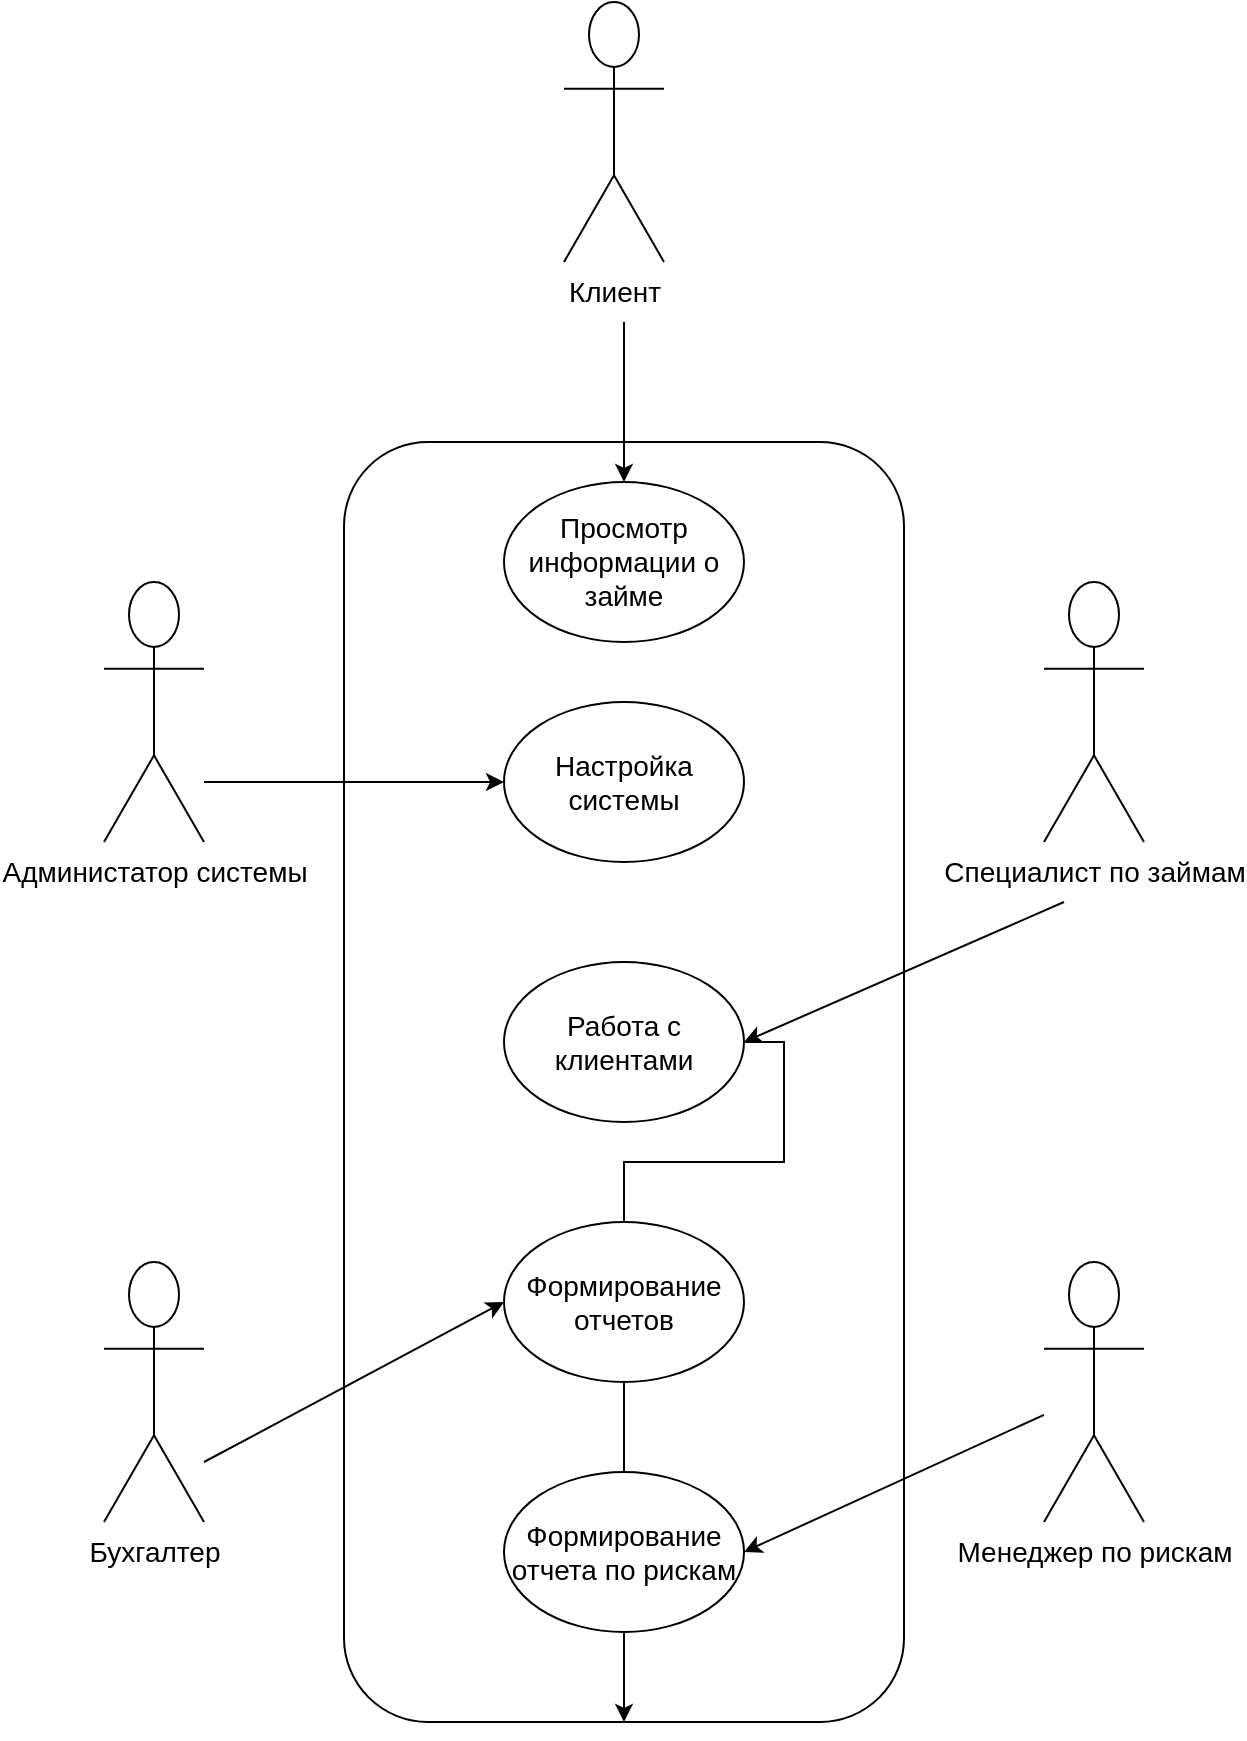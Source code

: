 <mxfile version="25.0.2">
  <diagram name="Страница — 1" id="zKRA6_4BBeHPuZL25scM">
    <mxGraphModel dx="1434" dy="844" grid="1" gridSize="10" guides="1" tooltips="1" connect="1" arrows="1" fold="1" page="1" pageScale="1" pageWidth="1000" pageHeight="700" math="0" shadow="0">
      <root>
        <mxCell id="0" />
        <mxCell id="1" parent="0" />
        <mxCell id="M6oTNt7At_c0tSbvD8fa-1" value="&lt;font style=&quot;font-size: 14px;&quot;&gt;Администатор системы&lt;/font&gt;" style="shape=umlActor;verticalLabelPosition=bottom;verticalAlign=top;html=1;outlineConnect=0;" vertex="1" parent="1">
          <mxGeometry x="240" y="340" width="50" height="130" as="geometry" />
        </mxCell>
        <mxCell id="M6oTNt7At_c0tSbvD8fa-4" value="&lt;span style=&quot;font-size: 14px;&quot;&gt;Специалист по займам&lt;/span&gt;" style="shape=umlActor;verticalLabelPosition=bottom;verticalAlign=top;html=1;outlineConnect=0;" vertex="1" parent="1">
          <mxGeometry x="710" y="340" width="50" height="130" as="geometry" />
        </mxCell>
        <mxCell id="M6oTNt7At_c0tSbvD8fa-5" value="&lt;font style=&quot;font-size: 14px;&quot;&gt;Бухгалтер&lt;/font&gt;" style="shape=umlActor;verticalLabelPosition=bottom;verticalAlign=top;html=1;outlineConnect=0;" vertex="1" parent="1">
          <mxGeometry x="240" y="680" width="50" height="130" as="geometry" />
        </mxCell>
        <mxCell id="M6oTNt7At_c0tSbvD8fa-8" value="&lt;span style=&quot;font-size: 14px;&quot;&gt;Менеджер по рискам&lt;/span&gt;" style="shape=umlActor;verticalLabelPosition=bottom;verticalAlign=top;html=1;outlineConnect=0;" vertex="1" parent="1">
          <mxGeometry x="710" y="680" width="50" height="130" as="geometry" />
        </mxCell>
        <mxCell id="M6oTNt7At_c0tSbvD8fa-10" value="" style="rounded=1;whiteSpace=wrap;html=1;" vertex="1" parent="1">
          <mxGeometry x="360" y="270" width="280" height="640" as="geometry" />
        </mxCell>
        <mxCell id="M6oTNt7At_c0tSbvD8fa-12" value="&lt;font style=&quot;font-size: 14px;&quot;&gt;Настройка системы&lt;/font&gt;" style="ellipse;whiteSpace=wrap;html=1;" vertex="1" parent="1">
          <mxGeometry x="440" y="400" width="120" height="80" as="geometry" />
        </mxCell>
        <mxCell id="M6oTNt7At_c0tSbvD8fa-29" style="edgeStyle=orthogonalEdgeStyle;rounded=0;orthogonalLoop=1;jettySize=auto;html=1;exitX=1;exitY=0.5;exitDx=0;exitDy=0;" edge="1" parent="1" source="M6oTNt7At_c0tSbvD8fa-14" target="M6oTNt7At_c0tSbvD8fa-10">
          <mxGeometry relative="1" as="geometry" />
        </mxCell>
        <mxCell id="M6oTNt7At_c0tSbvD8fa-14" value="&lt;font style=&quot;font-size: 14px;&quot;&gt;Работа с клиентами&lt;/font&gt;" style="ellipse;whiteSpace=wrap;html=1;" vertex="1" parent="1">
          <mxGeometry x="440" y="530" width="120" height="80" as="geometry" />
        </mxCell>
        <mxCell id="M6oTNt7At_c0tSbvD8fa-15" value="&lt;font style=&quot;font-size: 14px;&quot;&gt;Формирование отчетов&lt;/font&gt;" style="ellipse;whiteSpace=wrap;html=1;" vertex="1" parent="1">
          <mxGeometry x="440" y="660" width="120" height="80" as="geometry" />
        </mxCell>
        <mxCell id="M6oTNt7At_c0tSbvD8fa-16" value="&lt;font style=&quot;font-size: 14px;&quot;&gt;Формирование отчета по рискам&lt;/font&gt;" style="ellipse;whiteSpace=wrap;html=1;" vertex="1" parent="1">
          <mxGeometry x="440" y="785" width="120" height="80" as="geometry" />
        </mxCell>
        <mxCell id="M6oTNt7At_c0tSbvD8fa-18" value="&lt;span style=&quot;font-size: 14px;&quot;&gt;Клиент&lt;/span&gt;" style="shape=umlActor;verticalLabelPosition=bottom;verticalAlign=top;html=1;outlineConnect=0;" vertex="1" parent="1">
          <mxGeometry x="470" y="50" width="50" height="130" as="geometry" />
        </mxCell>
        <mxCell id="M6oTNt7At_c0tSbvD8fa-19" value="&lt;font style=&quot;font-size: 14px;&quot;&gt;Просмотр информации о займе&lt;/font&gt;" style="ellipse;whiteSpace=wrap;html=1;" vertex="1" parent="1">
          <mxGeometry x="440" y="290" width="120" height="80" as="geometry" />
        </mxCell>
        <mxCell id="M6oTNt7At_c0tSbvD8fa-24" value="" style="endArrow=classic;html=1;rounded=0;entryX=0.5;entryY=0;entryDx=0;entryDy=0;" edge="1" parent="1" target="M6oTNt7At_c0tSbvD8fa-19">
          <mxGeometry width="50" height="50" relative="1" as="geometry">
            <mxPoint x="500" y="210" as="sourcePoint" />
            <mxPoint x="550" y="250" as="targetPoint" />
          </mxGeometry>
        </mxCell>
        <mxCell id="M6oTNt7At_c0tSbvD8fa-25" value="" style="endArrow=classic;html=1;rounded=0;entryX=0;entryY=0.5;entryDx=0;entryDy=0;" edge="1" parent="1" target="M6oTNt7At_c0tSbvD8fa-12">
          <mxGeometry width="50" height="50" relative="1" as="geometry">
            <mxPoint x="290" y="440" as="sourcePoint" />
            <mxPoint x="340" y="390" as="targetPoint" />
          </mxGeometry>
        </mxCell>
        <mxCell id="M6oTNt7At_c0tSbvD8fa-26" value="" style="endArrow=classic;html=1;rounded=0;entryX=1;entryY=0.5;entryDx=0;entryDy=0;" edge="1" parent="1" target="M6oTNt7At_c0tSbvD8fa-14">
          <mxGeometry width="50" height="50" relative="1" as="geometry">
            <mxPoint x="720" y="500" as="sourcePoint" />
            <mxPoint x="690" y="450" as="targetPoint" />
          </mxGeometry>
        </mxCell>
        <mxCell id="M6oTNt7At_c0tSbvD8fa-27" value="" style="endArrow=classic;html=1;rounded=0;entryX=0;entryY=0.5;entryDx=0;entryDy=0;" edge="1" parent="1" target="M6oTNt7At_c0tSbvD8fa-15">
          <mxGeometry width="50" height="50" relative="1" as="geometry">
            <mxPoint x="290" y="780" as="sourcePoint" />
            <mxPoint x="340" y="730" as="targetPoint" />
          </mxGeometry>
        </mxCell>
        <mxCell id="M6oTNt7At_c0tSbvD8fa-28" value="" style="endArrow=classic;html=1;rounded=0;entryX=1;entryY=0.5;entryDx=0;entryDy=0;" edge="1" parent="1" source="M6oTNt7At_c0tSbvD8fa-8" target="M6oTNt7At_c0tSbvD8fa-16">
          <mxGeometry width="50" height="50" relative="1" as="geometry">
            <mxPoint x="670" y="790" as="sourcePoint" />
            <mxPoint x="720" y="740" as="targetPoint" />
          </mxGeometry>
        </mxCell>
      </root>
    </mxGraphModel>
  </diagram>
</mxfile>
